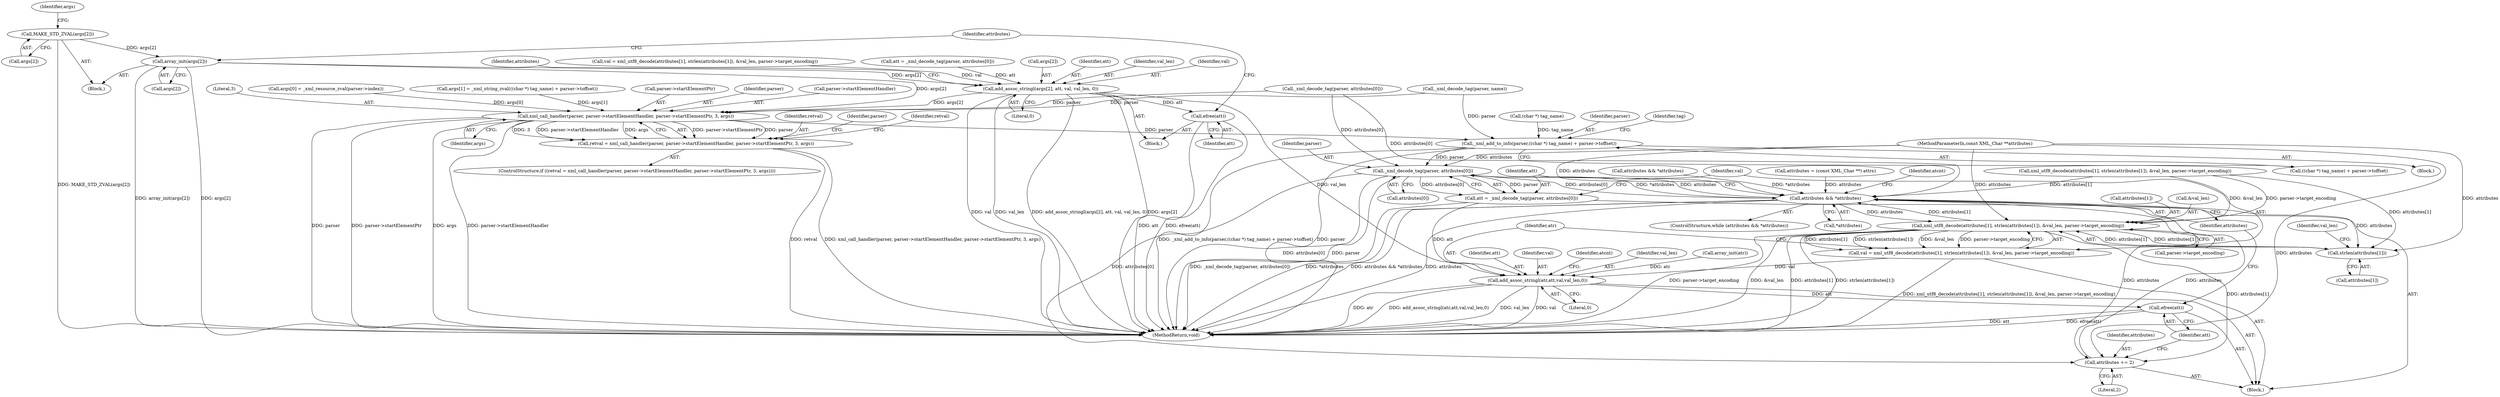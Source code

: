 digraph "0_php_dccda88f27a084bcbbb30198ace12b4e7ae961cc_6@array" {
"1000165" [label="(Call,array_init(args[2]))"];
"1000161" [label="(Call,MAKE_STD_ZVAL(args[2]))"];
"1000197" [label="(Call,add_assoc_stringl(args[2], att, val, val_len, 0))"];
"1000208" [label="(Call,efree(att))"];
"1000213" [label="(Call,xml_call_handler(parser, parser->startElementHandler, parser->startElementPtr, 3, args))"];
"1000211" [label="(Call,retval = xml_call_handler(parser, parser->startElementHandler, parser->startElementPtr, 3, args))"];
"1000253" [label="(Call,_xml_add_to_info(parser,((char *) tag_name) + parser->toffset))"];
"1000314" [label="(Call,_xml_decode_tag(parser, attributes[0]))"];
"1000307" [label="(Call,attributes && *attributes)"];
"1000321" [label="(Call,xml_utf8_decode(attributes[1], strlen(attributes[1]), &val_len, parser->target_encoding))"];
"1000319" [label="(Call,val = xml_utf8_decode(attributes[1], strlen(attributes[1]), &val_len, parser->target_encoding))"];
"1000334" [label="(Call,add_assoc_stringl(atr,att,val,val_len,0))"];
"1000345" [label="(Call,efree(att))"];
"1000325" [label="(Call,strlen(attributes[1]))"];
"1000342" [label="(Call,attributes += 2)"];
"1000312" [label="(Call,att = _xml_decode_tag(parser, attributes[0]))"];
"1000226" [label="(Identifier,retval)"];
"1000307" [label="(Call,attributes && *attributes)"];
"1000206" [label="(Identifier,attributes)"];
"1000343" [label="(Identifier,attributes)"];
"1000184" [label="(Call,xml_utf8_decode(attributes[1], strlen(attributes[1]), &val_len, parser->target_encoding))"];
"1000326" [label="(Call,attributes[1])"];
"1000312" [label="(Call,att = _xml_decode_tag(parser, attributes[0]))"];
"1000394" [label="(MethodReturn,void)"];
"1000308" [label="(Identifier,attributes)"];
"1000204" [label="(Literal,0)"];
"1000182" [label="(Call,val = xml_utf8_decode(attributes[1], strlen(attributes[1]), &val_len, parser->target_encoding))"];
"1000170" [label="(Call,attributes && *attributes)"];
"1000221" [label="(Literal,3)"];
"1000315" [label="(Identifier,parser)"];
"1000197" [label="(Call,add_assoc_stringl(args[2], att, val, val_len, 0))"];
"1000167" [label="(Identifier,args)"];
"1000251" [label="(Call,array_init(atr))"];
"1000166" [label="(Call,args[2])"];
"1000325" [label="(Call,strlen(attributes[1]))"];
"1000212" [label="(Identifier,retval)"];
"1000174" [label="(Block,)"];
"1000253" [label="(Call,_xml_add_to_info(parser,((char *) tag_name) + parser->toffset))"];
"1000256" [label="(Call,(char *) tag_name)"];
"1000213" [label="(Call,xml_call_handler(parser, parser->startElementHandler, parser->startElementPtr, 3, args))"];
"1000133" [label="(Call,_xml_decode_tag(parser, name))"];
"1000141" [label="(Call,args[0] = _xml_resource_zval(parser->index))"];
"1000319" [label="(Call,val = xml_utf8_decode(attributes[1], strlen(attributes[1]), &val_len, parser->target_encoding))"];
"1000255" [label="(Call,((char *) tag_name) + parser->toffset)"];
"1000311" [label="(Block,)"];
"1000254" [label="(Identifier,parser)"];
"1000346" [label="(Identifier,att)"];
"1000208" [label="(Call,efree(att))"];
"1000342" [label="(Call,attributes += 2)"];
"1000322" [label="(Call,attributes[1])"];
"1000320" [label="(Identifier,val)"];
"1000301" [label="(Call,attributes = (const XML_Char **) attrs)"];
"1000211" [label="(Call,retval = xml_call_handler(parser, parser->startElementHandler, parser->startElementPtr, 3, args))"];
"1000263" [label="(Identifier,tag)"];
"1000306" [label="(ControlStructure,while (attributes && *attributes))"];
"1000345" [label="(Call,efree(att))"];
"1000165" [label="(Call,array_init(args[2]))"];
"1000149" [label="(Call,args[1] = _xml_string_zval(((char *) tag_name) + parser->toffset))"];
"1000238" [label="(Block,)"];
"1000175" [label="(Call,att = _xml_decode_tag(parser, attributes[0]))"];
"1000198" [label="(Call,args[2])"];
"1000222" [label="(Identifier,args)"];
"1000161" [label="(Call,MAKE_STD_ZVAL(args[2]))"];
"1000335" [label="(Identifier,atr)"];
"1000348" [label="(Identifier,atcnt)"];
"1000210" [label="(ControlStructure,if ((retval = xml_call_handler(parser, parser->startElementHandler, parser->startElementPtr, 3, args))))"];
"1000339" [label="(Literal,0)"];
"1000313" [label="(Identifier,att)"];
"1000344" [label="(Literal,2)"];
"1000334" [label="(Call,add_assoc_stringl(atr,att,val,val_len,0))"];
"1000336" [label="(Identifier,att)"];
"1000218" [label="(Call,parser->startElementPtr)"];
"1000214" [label="(Identifier,parser)"];
"1000337" [label="(Identifier,val)"];
"1000201" [label="(Identifier,att)"];
"1000321" [label="(Call,xml_utf8_decode(attributes[1], strlen(attributes[1]), &val_len, parser->target_encoding))"];
"1000203" [label="(Identifier,val_len)"];
"1000177" [label="(Call,_xml_decode_tag(parser, attributes[0]))"];
"1000341" [label="(Identifier,atcnt)"];
"1000209" [label="(Identifier,att)"];
"1000330" [label="(Identifier,val_len)"];
"1000316" [label="(Call,attributes[0])"];
"1000329" [label="(Call,&val_len)"];
"1000171" [label="(Identifier,attributes)"];
"1000202" [label="(Identifier,val)"];
"1000331" [label="(Call,parser->target_encoding)"];
"1000162" [label="(Call,args[2])"];
"1000338" [label="(Identifier,val_len)"];
"1000314" [label="(Call,_xml_decode_tag(parser, attributes[0]))"];
"1000215" [label="(Call,parser->startElementHandler)"];
"1000104" [label="(MethodParameterIn,const XML_Char **attributes)"];
"1000229" [label="(Identifier,parser)"];
"1000309" [label="(Call,*attributes)"];
"1000140" [label="(Block,)"];
"1000165" -> "1000140"  [label="AST: "];
"1000165" -> "1000166"  [label="CFG: "];
"1000166" -> "1000165"  [label="AST: "];
"1000171" -> "1000165"  [label="CFG: "];
"1000165" -> "1000394"  [label="DDG: args[2]"];
"1000165" -> "1000394"  [label="DDG: array_init(args[2])"];
"1000161" -> "1000165"  [label="DDG: args[2]"];
"1000165" -> "1000197"  [label="DDG: args[2]"];
"1000165" -> "1000213"  [label="DDG: args[2]"];
"1000161" -> "1000140"  [label="AST: "];
"1000161" -> "1000162"  [label="CFG: "];
"1000162" -> "1000161"  [label="AST: "];
"1000167" -> "1000161"  [label="CFG: "];
"1000161" -> "1000394"  [label="DDG: MAKE_STD_ZVAL(args[2])"];
"1000197" -> "1000174"  [label="AST: "];
"1000197" -> "1000204"  [label="CFG: "];
"1000198" -> "1000197"  [label="AST: "];
"1000201" -> "1000197"  [label="AST: "];
"1000202" -> "1000197"  [label="AST: "];
"1000203" -> "1000197"  [label="AST: "];
"1000204" -> "1000197"  [label="AST: "];
"1000206" -> "1000197"  [label="CFG: "];
"1000197" -> "1000394"  [label="DDG: val_len"];
"1000197" -> "1000394"  [label="DDG: add_assoc_stringl(args[2], att, val, val_len, 0)"];
"1000197" -> "1000394"  [label="DDG: args[2]"];
"1000197" -> "1000394"  [label="DDG: val"];
"1000175" -> "1000197"  [label="DDG: att"];
"1000182" -> "1000197"  [label="DDG: val"];
"1000197" -> "1000208"  [label="DDG: att"];
"1000197" -> "1000213"  [label="DDG: args[2]"];
"1000197" -> "1000334"  [label="DDG: val_len"];
"1000208" -> "1000174"  [label="AST: "];
"1000208" -> "1000209"  [label="CFG: "];
"1000209" -> "1000208"  [label="AST: "];
"1000171" -> "1000208"  [label="CFG: "];
"1000208" -> "1000394"  [label="DDG: att"];
"1000208" -> "1000394"  [label="DDG: efree(att)"];
"1000213" -> "1000211"  [label="AST: "];
"1000213" -> "1000222"  [label="CFG: "];
"1000214" -> "1000213"  [label="AST: "];
"1000215" -> "1000213"  [label="AST: "];
"1000218" -> "1000213"  [label="AST: "];
"1000221" -> "1000213"  [label="AST: "];
"1000222" -> "1000213"  [label="AST: "];
"1000211" -> "1000213"  [label="CFG: "];
"1000213" -> "1000394"  [label="DDG: parser"];
"1000213" -> "1000394"  [label="DDG: parser->startElementPtr"];
"1000213" -> "1000394"  [label="DDG: args"];
"1000213" -> "1000394"  [label="DDG: parser->startElementHandler"];
"1000213" -> "1000211"  [label="DDG: parser->startElementPtr"];
"1000213" -> "1000211"  [label="DDG: parser"];
"1000213" -> "1000211"  [label="DDG: 3"];
"1000213" -> "1000211"  [label="DDG: parser->startElementHandler"];
"1000213" -> "1000211"  [label="DDG: args"];
"1000177" -> "1000213"  [label="DDG: parser"];
"1000133" -> "1000213"  [label="DDG: parser"];
"1000141" -> "1000213"  [label="DDG: args[0]"];
"1000149" -> "1000213"  [label="DDG: args[1]"];
"1000213" -> "1000253"  [label="DDG: parser"];
"1000211" -> "1000210"  [label="AST: "];
"1000212" -> "1000211"  [label="AST: "];
"1000226" -> "1000211"  [label="CFG: "];
"1000229" -> "1000211"  [label="CFG: "];
"1000211" -> "1000394"  [label="DDG: retval"];
"1000211" -> "1000394"  [label="DDG: xml_call_handler(parser, parser->startElementHandler, parser->startElementPtr, 3, args)"];
"1000253" -> "1000238"  [label="AST: "];
"1000253" -> "1000255"  [label="CFG: "];
"1000254" -> "1000253"  [label="AST: "];
"1000255" -> "1000253"  [label="AST: "];
"1000263" -> "1000253"  [label="CFG: "];
"1000253" -> "1000394"  [label="DDG: _xml_add_to_info(parser,((char *) tag_name) + parser->toffset)"];
"1000253" -> "1000394"  [label="DDG: parser"];
"1000133" -> "1000253"  [label="DDG: parser"];
"1000256" -> "1000253"  [label="DDG: tag_name"];
"1000253" -> "1000314"  [label="DDG: parser"];
"1000314" -> "1000312"  [label="AST: "];
"1000314" -> "1000316"  [label="CFG: "];
"1000315" -> "1000314"  [label="AST: "];
"1000316" -> "1000314"  [label="AST: "];
"1000312" -> "1000314"  [label="CFG: "];
"1000314" -> "1000394"  [label="DDG: attributes[0]"];
"1000314" -> "1000394"  [label="DDG: parser"];
"1000314" -> "1000307"  [label="DDG: attributes[0]"];
"1000314" -> "1000312"  [label="DDG: parser"];
"1000314" -> "1000312"  [label="DDG: attributes[0]"];
"1000307" -> "1000314"  [label="DDG: *attributes"];
"1000307" -> "1000314"  [label="DDG: attributes"];
"1000177" -> "1000314"  [label="DDG: attributes[0]"];
"1000104" -> "1000314"  [label="DDG: attributes"];
"1000314" -> "1000342"  [label="DDG: attributes[0]"];
"1000307" -> "1000306"  [label="AST: "];
"1000307" -> "1000308"  [label="CFG: "];
"1000307" -> "1000309"  [label="CFG: "];
"1000308" -> "1000307"  [label="AST: "];
"1000309" -> "1000307"  [label="AST: "];
"1000313" -> "1000307"  [label="CFG: "];
"1000348" -> "1000307"  [label="CFG: "];
"1000307" -> "1000394"  [label="DDG: *attributes"];
"1000307" -> "1000394"  [label="DDG: attributes && *attributes"];
"1000307" -> "1000394"  [label="DDG: attributes"];
"1000184" -> "1000307"  [label="DDG: attributes[1]"];
"1000342" -> "1000307"  [label="DDG: attributes"];
"1000301" -> "1000307"  [label="DDG: attributes"];
"1000321" -> "1000307"  [label="DDG: attributes[1]"];
"1000177" -> "1000307"  [label="DDG: attributes[0]"];
"1000104" -> "1000307"  [label="DDG: attributes"];
"1000170" -> "1000307"  [label="DDG: *attributes"];
"1000307" -> "1000321"  [label="DDG: attributes"];
"1000307" -> "1000325"  [label="DDG: attributes"];
"1000307" -> "1000342"  [label="DDG: attributes"];
"1000321" -> "1000319"  [label="AST: "];
"1000321" -> "1000331"  [label="CFG: "];
"1000322" -> "1000321"  [label="AST: "];
"1000325" -> "1000321"  [label="AST: "];
"1000329" -> "1000321"  [label="AST: "];
"1000331" -> "1000321"  [label="AST: "];
"1000319" -> "1000321"  [label="CFG: "];
"1000321" -> "1000394"  [label="DDG: parser->target_encoding"];
"1000321" -> "1000394"  [label="DDG: &val_len"];
"1000321" -> "1000394"  [label="DDG: attributes[1]"];
"1000321" -> "1000394"  [label="DDG: strlen(attributes[1])"];
"1000321" -> "1000319"  [label="DDG: attributes[1]"];
"1000321" -> "1000319"  [label="DDG: strlen(attributes[1])"];
"1000321" -> "1000319"  [label="DDG: &val_len"];
"1000321" -> "1000319"  [label="DDG: parser->target_encoding"];
"1000325" -> "1000321"  [label="DDG: attributes[1]"];
"1000104" -> "1000321"  [label="DDG: attributes"];
"1000321" -> "1000325"  [label="DDG: attributes[1]"];
"1000184" -> "1000321"  [label="DDG: &val_len"];
"1000184" -> "1000321"  [label="DDG: parser->target_encoding"];
"1000321" -> "1000342"  [label="DDG: attributes[1]"];
"1000319" -> "1000311"  [label="AST: "];
"1000320" -> "1000319"  [label="AST: "];
"1000335" -> "1000319"  [label="CFG: "];
"1000319" -> "1000394"  [label="DDG: xml_utf8_decode(attributes[1], strlen(attributes[1]), &val_len, parser->target_encoding)"];
"1000319" -> "1000334"  [label="DDG: val"];
"1000334" -> "1000311"  [label="AST: "];
"1000334" -> "1000339"  [label="CFG: "];
"1000335" -> "1000334"  [label="AST: "];
"1000336" -> "1000334"  [label="AST: "];
"1000337" -> "1000334"  [label="AST: "];
"1000338" -> "1000334"  [label="AST: "];
"1000339" -> "1000334"  [label="AST: "];
"1000341" -> "1000334"  [label="CFG: "];
"1000334" -> "1000394"  [label="DDG: add_assoc_stringl(atr,att,val,val_len,0)"];
"1000334" -> "1000394"  [label="DDG: val_len"];
"1000334" -> "1000394"  [label="DDG: val"];
"1000334" -> "1000394"  [label="DDG: atr"];
"1000251" -> "1000334"  [label="DDG: atr"];
"1000312" -> "1000334"  [label="DDG: att"];
"1000334" -> "1000345"  [label="DDG: att"];
"1000345" -> "1000311"  [label="AST: "];
"1000345" -> "1000346"  [label="CFG: "];
"1000346" -> "1000345"  [label="AST: "];
"1000308" -> "1000345"  [label="CFG: "];
"1000345" -> "1000394"  [label="DDG: att"];
"1000345" -> "1000394"  [label="DDG: efree(att)"];
"1000325" -> "1000326"  [label="CFG: "];
"1000326" -> "1000325"  [label="AST: "];
"1000330" -> "1000325"  [label="CFG: "];
"1000184" -> "1000325"  [label="DDG: attributes[1]"];
"1000104" -> "1000325"  [label="DDG: attributes"];
"1000342" -> "1000311"  [label="AST: "];
"1000342" -> "1000344"  [label="CFG: "];
"1000343" -> "1000342"  [label="AST: "];
"1000344" -> "1000342"  [label="AST: "];
"1000346" -> "1000342"  [label="CFG: "];
"1000104" -> "1000342"  [label="DDG: attributes"];
"1000312" -> "1000311"  [label="AST: "];
"1000313" -> "1000312"  [label="AST: "];
"1000320" -> "1000312"  [label="CFG: "];
"1000312" -> "1000394"  [label="DDG: _xml_decode_tag(parser, attributes[0])"];
}
